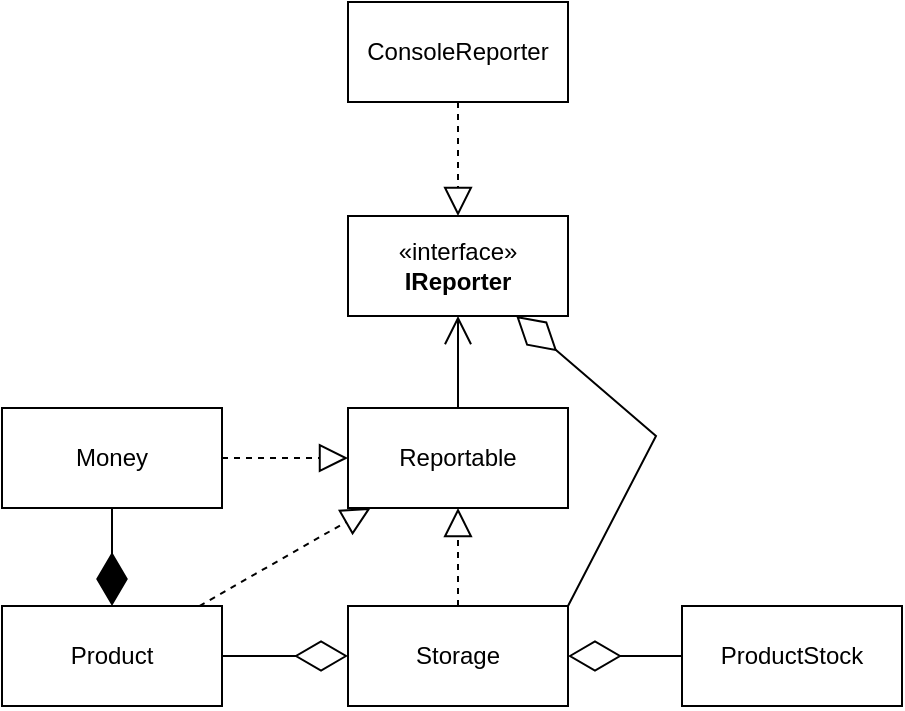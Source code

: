 <mxfile version="26.0.16">
  <diagram name="Сторінка-1" id="IU2wMd7qMxJKuGq2485j">
    <mxGraphModel dx="757" dy="566" grid="0" gridSize="10" guides="1" tooltips="1" connect="1" arrows="1" fold="1" page="1" pageScale="1" pageWidth="1169" pageHeight="827" math="0" shadow="0">
      <root>
        <mxCell id="0" />
        <mxCell id="1" parent="0" />
        <mxCell id="7S6xqNdmJBhMlcFsViuE-1" value="Product" style="html=1;whiteSpace=wrap;" vertex="1" parent="1">
          <mxGeometry x="275" y="458" width="110" height="50" as="geometry" />
        </mxCell>
        <mxCell id="7S6xqNdmJBhMlcFsViuE-2" value="ProductStock" style="html=1;whiteSpace=wrap;" vertex="1" parent="1">
          <mxGeometry x="615" y="458" width="110" height="50" as="geometry" />
        </mxCell>
        <mxCell id="7S6xqNdmJBhMlcFsViuE-3" value="Storage" style="html=1;whiteSpace=wrap;" vertex="1" parent="1">
          <mxGeometry x="448" y="458" width="110" height="50" as="geometry" />
        </mxCell>
        <mxCell id="7S6xqNdmJBhMlcFsViuE-4" value="ConsoleReporter" style="html=1;whiteSpace=wrap;" vertex="1" parent="1">
          <mxGeometry x="448" y="156" width="110" height="50" as="geometry" />
        </mxCell>
        <mxCell id="7S6xqNdmJBhMlcFsViuE-5" value="Money" style="html=1;whiteSpace=wrap;" vertex="1" parent="1">
          <mxGeometry x="275" y="359" width="110" height="50" as="geometry" />
        </mxCell>
        <mxCell id="7S6xqNdmJBhMlcFsViuE-8" value="" style="endArrow=diamondThin;endFill=0;endSize=24;html=1;rounded=0;" edge="1" parent="1" source="7S6xqNdmJBhMlcFsViuE-1" target="7S6xqNdmJBhMlcFsViuE-3">
          <mxGeometry width="160" relative="1" as="geometry">
            <mxPoint x="480" y="521" as="sourcePoint" />
            <mxPoint x="640" y="521" as="targetPoint" />
          </mxGeometry>
        </mxCell>
        <mxCell id="7S6xqNdmJBhMlcFsViuE-9" value="" style="endArrow=diamondThin;endFill=0;endSize=24;html=1;rounded=0;" edge="1" parent="1" source="7S6xqNdmJBhMlcFsViuE-2" target="7S6xqNdmJBhMlcFsViuE-3">
          <mxGeometry width="160" relative="1" as="geometry">
            <mxPoint x="606" y="408" as="sourcePoint" />
            <mxPoint x="688" y="512" as="targetPoint" />
          </mxGeometry>
        </mxCell>
        <mxCell id="7S6xqNdmJBhMlcFsViuE-11" value="«interface»&lt;br&gt;&lt;b&gt;IReporter&lt;/b&gt;" style="html=1;whiteSpace=wrap;" vertex="1" parent="1">
          <mxGeometry x="448" y="263" width="110" height="50" as="geometry" />
        </mxCell>
        <mxCell id="7S6xqNdmJBhMlcFsViuE-12" value="" style="endArrow=block;dashed=1;endFill=0;endSize=12;html=1;rounded=0;" edge="1" parent="1" source="7S6xqNdmJBhMlcFsViuE-4" target="7S6xqNdmJBhMlcFsViuE-11">
          <mxGeometry width="160" relative="1" as="geometry">
            <mxPoint x="480" y="521" as="sourcePoint" />
            <mxPoint x="640" y="521" as="targetPoint" />
          </mxGeometry>
        </mxCell>
        <mxCell id="7S6xqNdmJBhMlcFsViuE-15" value="" style="endArrow=diamondThin;endFill=1;endSize=24;html=1;rounded=0;" edge="1" parent="1" source="7S6xqNdmJBhMlcFsViuE-5" target="7S6xqNdmJBhMlcFsViuE-1">
          <mxGeometry width="160" relative="1" as="geometry">
            <mxPoint x="120" y="359" as="sourcePoint" />
            <mxPoint x="280" y="359" as="targetPoint" />
          </mxGeometry>
        </mxCell>
        <mxCell id="7S6xqNdmJBhMlcFsViuE-28" value="Reportable" style="html=1;whiteSpace=wrap;" vertex="1" parent="1">
          <mxGeometry x="448" y="359" width="110" height="50" as="geometry" />
        </mxCell>
        <mxCell id="7S6xqNdmJBhMlcFsViuE-30" value="" style="endArrow=block;dashed=1;endFill=0;endSize=12;html=1;rounded=0;" edge="1" parent="1" source="7S6xqNdmJBhMlcFsViuE-5" target="7S6xqNdmJBhMlcFsViuE-28">
          <mxGeometry width="160" relative="1" as="geometry">
            <mxPoint x="405" y="688" as="sourcePoint" />
            <mxPoint x="565" y="688" as="targetPoint" />
          </mxGeometry>
        </mxCell>
        <mxCell id="7S6xqNdmJBhMlcFsViuE-31" value="" style="endArrow=block;dashed=1;endFill=0;endSize=12;html=1;rounded=0;" edge="1" parent="1" source="7S6xqNdmJBhMlcFsViuE-1" target="7S6xqNdmJBhMlcFsViuE-28">
          <mxGeometry width="160" relative="1" as="geometry">
            <mxPoint x="434" y="658" as="sourcePoint" />
            <mxPoint x="455" y="704" as="targetPoint" />
          </mxGeometry>
        </mxCell>
        <mxCell id="7S6xqNdmJBhMlcFsViuE-32" value="" style="endArrow=block;dashed=1;endFill=0;endSize=12;html=1;rounded=0;" edge="1" parent="1" source="7S6xqNdmJBhMlcFsViuE-3" target="7S6xqNdmJBhMlcFsViuE-28">
          <mxGeometry width="160" relative="1" as="geometry">
            <mxPoint x="615" y="408.5" as="sourcePoint" />
            <mxPoint x="700" y="359.5" as="targetPoint" />
          </mxGeometry>
        </mxCell>
        <mxCell id="7S6xqNdmJBhMlcFsViuE-33" value="" style="endArrow=open;endFill=1;endSize=12;html=1;rounded=0;" edge="1" parent="1" source="7S6xqNdmJBhMlcFsViuE-28" target="7S6xqNdmJBhMlcFsViuE-11">
          <mxGeometry width="160" relative="1" as="geometry">
            <mxPoint x="385" y="261" as="sourcePoint" />
            <mxPoint x="545" y="261" as="targetPoint" />
          </mxGeometry>
        </mxCell>
        <mxCell id="7S6xqNdmJBhMlcFsViuE-34" value="" style="endArrow=diamondThin;endFill=0;endSize=24;html=1;rounded=0;exitX=1;exitY=0;exitDx=0;exitDy=0;" edge="1" parent="1" source="7S6xqNdmJBhMlcFsViuE-3" target="7S6xqNdmJBhMlcFsViuE-11">
          <mxGeometry width="160" relative="1" as="geometry">
            <mxPoint x="744.61" y="421" as="sourcePoint" />
            <mxPoint x="649.002" y="227.0" as="targetPoint" />
            <Array as="points">
              <mxPoint x="602" y="373" />
            </Array>
          </mxGeometry>
        </mxCell>
      </root>
    </mxGraphModel>
  </diagram>
</mxfile>
